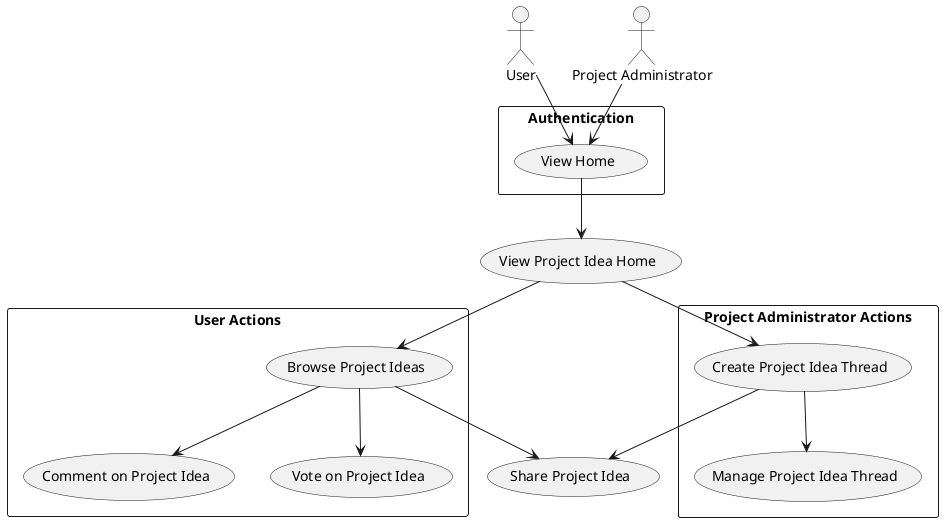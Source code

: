 @startuml

:User: as U
:Project Administrator: as PA


rectangle "User Actions"{
(Browse Project Ideas) --> (Comment on Project Idea)
(Browse Project Ideas) --> (Vote on Project Idea)

}


rectangle "Authentication" {
    U --> (View Home) 
    PA --> (View Home) 
    
}
(View Home) --> (View Project Idea Home)

rectangle "Project Administrator Actions"{
(Create Project Idea Thread) --> (Manage Project Idea Thread)

}

(Browse Project Ideas) --> (Share Project Idea)
(Create Project Idea Thread) --> (Share Project Idea)
(View Project Idea Home) --> (Create Project Idea Thread)
(View Project Idea Home) --> (Browse Project Ideas)

@enduml